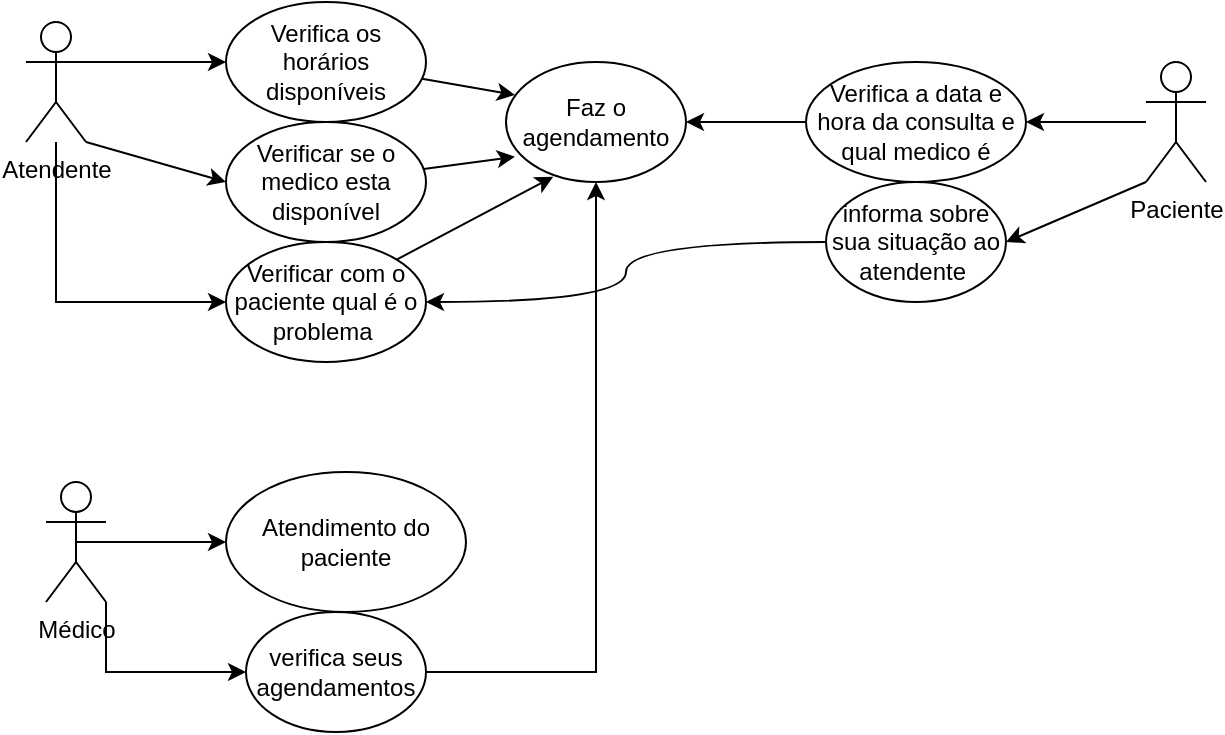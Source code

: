 <mxfile version="24.0.2" type="device">
  <diagram name="Página-1" id="ORGEdGHSQWwnUd3TqVFa">
    <mxGraphModel dx="733" dy="441" grid="1" gridSize="10" guides="1" tooltips="1" connect="1" arrows="1" fold="1" page="1" pageScale="1" pageWidth="827" pageHeight="1169" math="0" shadow="0">
      <root>
        <mxCell id="0" />
        <mxCell id="1" parent="0" />
        <mxCell id="aGF5Kshy0Y3J6yz298yk-5" style="edgeStyle=orthogonalEdgeStyle;rounded=0;orthogonalLoop=1;jettySize=auto;html=1;exitX=1;exitY=0.333;exitDx=0;exitDy=0;exitPerimeter=0;entryX=0;entryY=0.5;entryDx=0;entryDy=0;" edge="1" parent="1" source="aGF5Kshy0Y3J6yz298yk-1" target="aGF5Kshy0Y3J6yz298yk-4">
          <mxGeometry relative="1" as="geometry" />
        </mxCell>
        <mxCell id="aGF5Kshy0Y3J6yz298yk-11" style="rounded=0;orthogonalLoop=1;jettySize=auto;html=1;exitX=1;exitY=1;exitDx=0;exitDy=0;exitPerimeter=0;entryX=0;entryY=0.5;entryDx=0;entryDy=0;" edge="1" parent="1" source="aGF5Kshy0Y3J6yz298yk-1" target="aGF5Kshy0Y3J6yz298yk-10">
          <mxGeometry relative="1" as="geometry" />
        </mxCell>
        <mxCell id="aGF5Kshy0Y3J6yz298yk-22" style="edgeStyle=orthogonalEdgeStyle;rounded=0;orthogonalLoop=1;jettySize=auto;html=1;entryX=0;entryY=0.5;entryDx=0;entryDy=0;" edge="1" parent="1" source="aGF5Kshy0Y3J6yz298yk-1" target="aGF5Kshy0Y3J6yz298yk-21">
          <mxGeometry relative="1" as="geometry">
            <Array as="points">
              <mxPoint x="125" y="170" />
            </Array>
          </mxGeometry>
        </mxCell>
        <mxCell id="aGF5Kshy0Y3J6yz298yk-1" value="Atendente" style="shape=umlActor;verticalLabelPosition=bottom;verticalAlign=top;html=1;outlineConnect=0;" vertex="1" parent="1">
          <mxGeometry x="110" y="30" width="30" height="60" as="geometry" />
        </mxCell>
        <mxCell id="aGF5Kshy0Y3J6yz298yk-20" style="edgeStyle=orthogonalEdgeStyle;rounded=0;orthogonalLoop=1;jettySize=auto;html=1;exitX=0.5;exitY=0.5;exitDx=0;exitDy=0;exitPerimeter=0;entryX=0;entryY=0.5;entryDx=0;entryDy=0;" edge="1" parent="1" source="aGF5Kshy0Y3J6yz298yk-2" target="aGF5Kshy0Y3J6yz298yk-19">
          <mxGeometry relative="1" as="geometry" />
        </mxCell>
        <mxCell id="aGF5Kshy0Y3J6yz298yk-29" style="edgeStyle=orthogonalEdgeStyle;rounded=0;orthogonalLoop=1;jettySize=auto;html=1;exitX=1;exitY=1;exitDx=0;exitDy=0;exitPerimeter=0;entryX=0;entryY=0.5;entryDx=0;entryDy=0;" edge="1" parent="1" source="aGF5Kshy0Y3J6yz298yk-2" target="aGF5Kshy0Y3J6yz298yk-27">
          <mxGeometry relative="1" as="geometry" />
        </mxCell>
        <mxCell id="aGF5Kshy0Y3J6yz298yk-2" value="Médico&lt;div&gt;&lt;br&gt;&lt;/div&gt;" style="shape=umlActor;verticalLabelPosition=bottom;verticalAlign=top;html=1;outlineConnect=0;" vertex="1" parent="1">
          <mxGeometry x="120" y="260" width="30" height="60" as="geometry" />
        </mxCell>
        <mxCell id="aGF5Kshy0Y3J6yz298yk-4" value="Verifica os horários disponíveis" style="ellipse;whiteSpace=wrap;html=1;" vertex="1" parent="1">
          <mxGeometry x="210" y="20" width="100" height="60" as="geometry" />
        </mxCell>
        <mxCell id="aGF5Kshy0Y3J6yz298yk-18" style="edgeStyle=orthogonalEdgeStyle;rounded=0;orthogonalLoop=1;jettySize=auto;html=1;entryX=1;entryY=0.5;entryDx=0;entryDy=0;" edge="1" parent="1" source="aGF5Kshy0Y3J6yz298yk-6" target="aGF5Kshy0Y3J6yz298yk-14">
          <mxGeometry relative="1" as="geometry" />
        </mxCell>
        <mxCell id="aGF5Kshy0Y3J6yz298yk-24" style="rounded=0;orthogonalLoop=1;jettySize=auto;html=1;exitX=0;exitY=1;exitDx=0;exitDy=0;exitPerimeter=0;entryX=1;entryY=0.5;entryDx=0;entryDy=0;" edge="1" parent="1" source="aGF5Kshy0Y3J6yz298yk-6" target="aGF5Kshy0Y3J6yz298yk-23">
          <mxGeometry relative="1" as="geometry" />
        </mxCell>
        <mxCell id="aGF5Kshy0Y3J6yz298yk-6" value="Paciente" style="shape=umlActor;verticalLabelPosition=bottom;verticalAlign=top;html=1;outlineConnect=0;" vertex="1" parent="1">
          <mxGeometry x="670" y="50" width="30" height="60" as="geometry" />
        </mxCell>
        <mxCell id="aGF5Kshy0Y3J6yz298yk-9" value="Faz o agendamento" style="ellipse;whiteSpace=wrap;html=1;" vertex="1" parent="1">
          <mxGeometry x="350" y="50" width="90" height="60" as="geometry" />
        </mxCell>
        <mxCell id="aGF5Kshy0Y3J6yz298yk-10" value="Verificar se o medico esta disponível" style="ellipse;whiteSpace=wrap;html=1;" vertex="1" parent="1">
          <mxGeometry x="210" y="80" width="100" height="60" as="geometry" />
        </mxCell>
        <mxCell id="aGF5Kshy0Y3J6yz298yk-12" style="rounded=0;orthogonalLoop=1;jettySize=auto;html=1;entryX=0.05;entryY=0.275;entryDx=0;entryDy=0;entryPerimeter=0;" edge="1" parent="1" source="aGF5Kshy0Y3J6yz298yk-4" target="aGF5Kshy0Y3J6yz298yk-9">
          <mxGeometry relative="1" as="geometry" />
        </mxCell>
        <mxCell id="aGF5Kshy0Y3J6yz298yk-13" style="rounded=0;orthogonalLoop=1;jettySize=auto;html=1;entryX=0.05;entryY=0.789;entryDx=0;entryDy=0;entryPerimeter=0;" edge="1" parent="1" source="aGF5Kshy0Y3J6yz298yk-10" target="aGF5Kshy0Y3J6yz298yk-9">
          <mxGeometry relative="1" as="geometry" />
        </mxCell>
        <mxCell id="aGF5Kshy0Y3J6yz298yk-15" style="edgeStyle=orthogonalEdgeStyle;rounded=0;orthogonalLoop=1;jettySize=auto;html=1;exitX=0;exitY=0.5;exitDx=0;exitDy=0;entryX=1;entryY=0.5;entryDx=0;entryDy=0;" edge="1" parent="1" source="aGF5Kshy0Y3J6yz298yk-14" target="aGF5Kshy0Y3J6yz298yk-9">
          <mxGeometry relative="1" as="geometry" />
        </mxCell>
        <mxCell id="aGF5Kshy0Y3J6yz298yk-14" value="Verifica a data e hora da consulta e qual medico é" style="ellipse;whiteSpace=wrap;html=1;" vertex="1" parent="1">
          <mxGeometry x="500" y="50" width="110" height="60" as="geometry" />
        </mxCell>
        <mxCell id="aGF5Kshy0Y3J6yz298yk-19" value="Atendimento do paciente" style="ellipse;whiteSpace=wrap;html=1;" vertex="1" parent="1">
          <mxGeometry x="210" y="255" width="120" height="70" as="geometry" />
        </mxCell>
        <mxCell id="aGF5Kshy0Y3J6yz298yk-26" style="rounded=0;orthogonalLoop=1;jettySize=auto;html=1;exitX=1;exitY=0;exitDx=0;exitDy=0;entryX=0.263;entryY=0.956;entryDx=0;entryDy=0;entryPerimeter=0;" edge="1" parent="1" source="aGF5Kshy0Y3J6yz298yk-21" target="aGF5Kshy0Y3J6yz298yk-9">
          <mxGeometry relative="1" as="geometry" />
        </mxCell>
        <mxCell id="aGF5Kshy0Y3J6yz298yk-21" value="Verificar com o paciente qual é o problema&amp;nbsp;" style="ellipse;whiteSpace=wrap;html=1;" vertex="1" parent="1">
          <mxGeometry x="210" y="140" width="100" height="60" as="geometry" />
        </mxCell>
        <mxCell id="aGF5Kshy0Y3J6yz298yk-25" style="edgeStyle=orthogonalEdgeStyle;rounded=0;orthogonalLoop=1;jettySize=auto;html=1;entryX=1;entryY=0.5;entryDx=0;entryDy=0;curved=1;" edge="1" parent="1" source="aGF5Kshy0Y3J6yz298yk-23" target="aGF5Kshy0Y3J6yz298yk-21">
          <mxGeometry relative="1" as="geometry" />
        </mxCell>
        <mxCell id="aGF5Kshy0Y3J6yz298yk-23" value="informa sobre sua situação ao atendente&amp;nbsp;" style="ellipse;whiteSpace=wrap;html=1;" vertex="1" parent="1">
          <mxGeometry x="510" y="110" width="90" height="60" as="geometry" />
        </mxCell>
        <mxCell id="aGF5Kshy0Y3J6yz298yk-30" style="edgeStyle=orthogonalEdgeStyle;rounded=0;orthogonalLoop=1;jettySize=auto;html=1;entryX=0.5;entryY=1;entryDx=0;entryDy=0;" edge="1" parent="1" source="aGF5Kshy0Y3J6yz298yk-27" target="aGF5Kshy0Y3J6yz298yk-9">
          <mxGeometry relative="1" as="geometry" />
        </mxCell>
        <mxCell id="aGF5Kshy0Y3J6yz298yk-27" value="verifica seus agendamentos" style="ellipse;whiteSpace=wrap;html=1;" vertex="1" parent="1">
          <mxGeometry x="220" y="325" width="90" height="60" as="geometry" />
        </mxCell>
      </root>
    </mxGraphModel>
  </diagram>
</mxfile>

